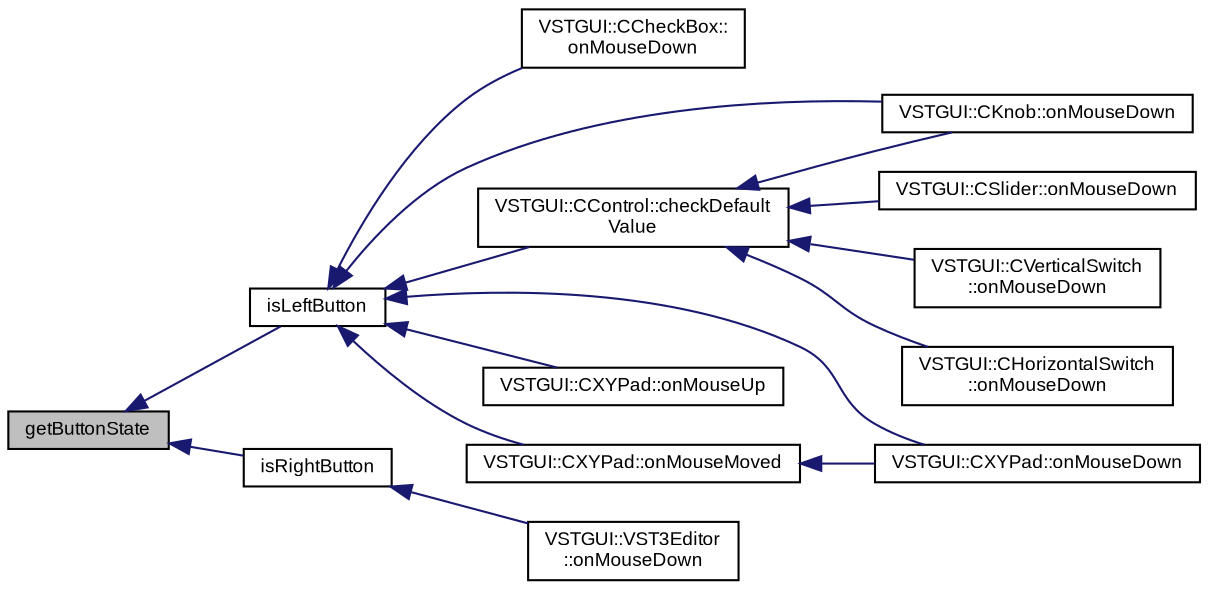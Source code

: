 digraph "getButtonState"
{
  bgcolor="transparent";
  edge [fontname="Arial",fontsize="9",labelfontname="Arial",labelfontsize="9"];
  node [fontname="Arial",fontsize="9",shape=record];
  rankdir="LR";
  Node1 [label="getButtonState",height=0.2,width=0.4,color="black", fillcolor="grey75", style="filled" fontcolor="black"];
  Node1 -> Node2 [dir="back",color="midnightblue",fontsize="9",style="solid",fontname="Arial"];
  Node2 [label="isLeftButton",height=0.2,width=0.4,color="black",URL="$class_v_s_t_g_u_i_1_1_c_button_state.html#a8805dc9a4851984ab15703ab3836fb9a"];
  Node2 -> Node3 [dir="back",color="midnightblue",fontsize="9",style="solid",fontname="Arial"];
  Node3 [label="VSTGUI::CCheckBox::\lonMouseDown",height=0.2,width=0.4,color="black",URL="$class_v_s_t_g_u_i_1_1_c_check_box.html#af5e4151d575380ad56bf87893631f03d",tooltip="called when a mouse down event occurs "];
  Node2 -> Node4 [dir="back",color="midnightblue",fontsize="9",style="solid",fontname="Arial"];
  Node4 [label="VSTGUI::CControl::checkDefault\lValue",height=0.2,width=0.4,color="black",URL="$class_v_s_t_g_u_i_1_1_c_control.html#a5b0ed7ded11a5b04a43b49dd15a85190"];
  Node4 -> Node5 [dir="back",color="midnightblue",fontsize="9",style="solid",fontname="Arial"];
  Node5 [label="VSTGUI::CKnob::onMouseDown",height=0.2,width=0.4,color="black",URL="$class_v_s_t_g_u_i_1_1_c_knob.html#af5e4151d575380ad56bf87893631f03d",tooltip="called when a mouse down event occurs "];
  Node4 -> Node6 [dir="back",color="midnightblue",fontsize="9",style="solid",fontname="Arial"];
  Node6 [label="VSTGUI::CSlider::onMouseDown",height=0.2,width=0.4,color="black",URL="$class_v_s_t_g_u_i_1_1_c_slider.html#af5e4151d575380ad56bf87893631f03d",tooltip="called when a mouse down event occurs "];
  Node4 -> Node7 [dir="back",color="midnightblue",fontsize="9",style="solid",fontname="Arial"];
  Node7 [label="VSTGUI::CVerticalSwitch\l::onMouseDown",height=0.2,width=0.4,color="black",URL="$class_v_s_t_g_u_i_1_1_c_vertical_switch.html#af5e4151d575380ad56bf87893631f03d",tooltip="called when a mouse down event occurs "];
  Node4 -> Node8 [dir="back",color="midnightblue",fontsize="9",style="solid",fontname="Arial"];
  Node8 [label="VSTGUI::CHorizontalSwitch\l::onMouseDown",height=0.2,width=0.4,color="black",URL="$class_v_s_t_g_u_i_1_1_c_horizontal_switch.html#af5e4151d575380ad56bf87893631f03d",tooltip="called when a mouse down event occurs "];
  Node2 -> Node5 [dir="back",color="midnightblue",fontsize="9",style="solid",fontname="Arial"];
  Node2 -> Node9 [dir="back",color="midnightblue",fontsize="9",style="solid",fontname="Arial"];
  Node9 [label="VSTGUI::CXYPad::onMouseDown",height=0.2,width=0.4,color="black",URL="$class_v_s_t_g_u_i_1_1_c_x_y_pad.html#af5e4151d575380ad56bf87893631f03d",tooltip="called when a mouse down event occurs "];
  Node2 -> Node10 [dir="back",color="midnightblue",fontsize="9",style="solid",fontname="Arial"];
  Node10 [label="VSTGUI::CXYPad::onMouseUp",height=0.2,width=0.4,color="black",URL="$class_v_s_t_g_u_i_1_1_c_x_y_pad.html#a25821e254b2ee5fabdda756c1c301fc0",tooltip="called when a mouse up event occurs "];
  Node2 -> Node11 [dir="back",color="midnightblue",fontsize="9",style="solid",fontname="Arial"];
  Node11 [label="VSTGUI::CXYPad::onMouseMoved",height=0.2,width=0.4,color="black",URL="$class_v_s_t_g_u_i_1_1_c_x_y_pad.html#ac8855959285a9555faaa8b0313e07027",tooltip="called when a mouse move event occurs "];
  Node11 -> Node9 [dir="back",color="midnightblue",fontsize="9",style="solid",fontname="Arial"];
  Node1 -> Node12 [dir="back",color="midnightblue",fontsize="9",style="solid",fontname="Arial"];
  Node12 [label="isRightButton",height=0.2,width=0.4,color="black",URL="$class_v_s_t_g_u_i_1_1_c_button_state.html#adf0e629ae1c3fca5be2f4d3c64c9e980"];
  Node12 -> Node13 [dir="back",color="midnightblue",fontsize="9",style="solid",fontname="Arial"];
  Node13 [label="VSTGUI::VST3Editor\l::onMouseDown",height=0.2,width=0.4,color="black",URL="$class_v_s_t_g_u_i_1_1_v_s_t3_editor.html#a4305e69d2e6fc870a37b123050120e13",tooltip="a mouse down event happend on the frame at position where. If the observer handles this..."];
}
